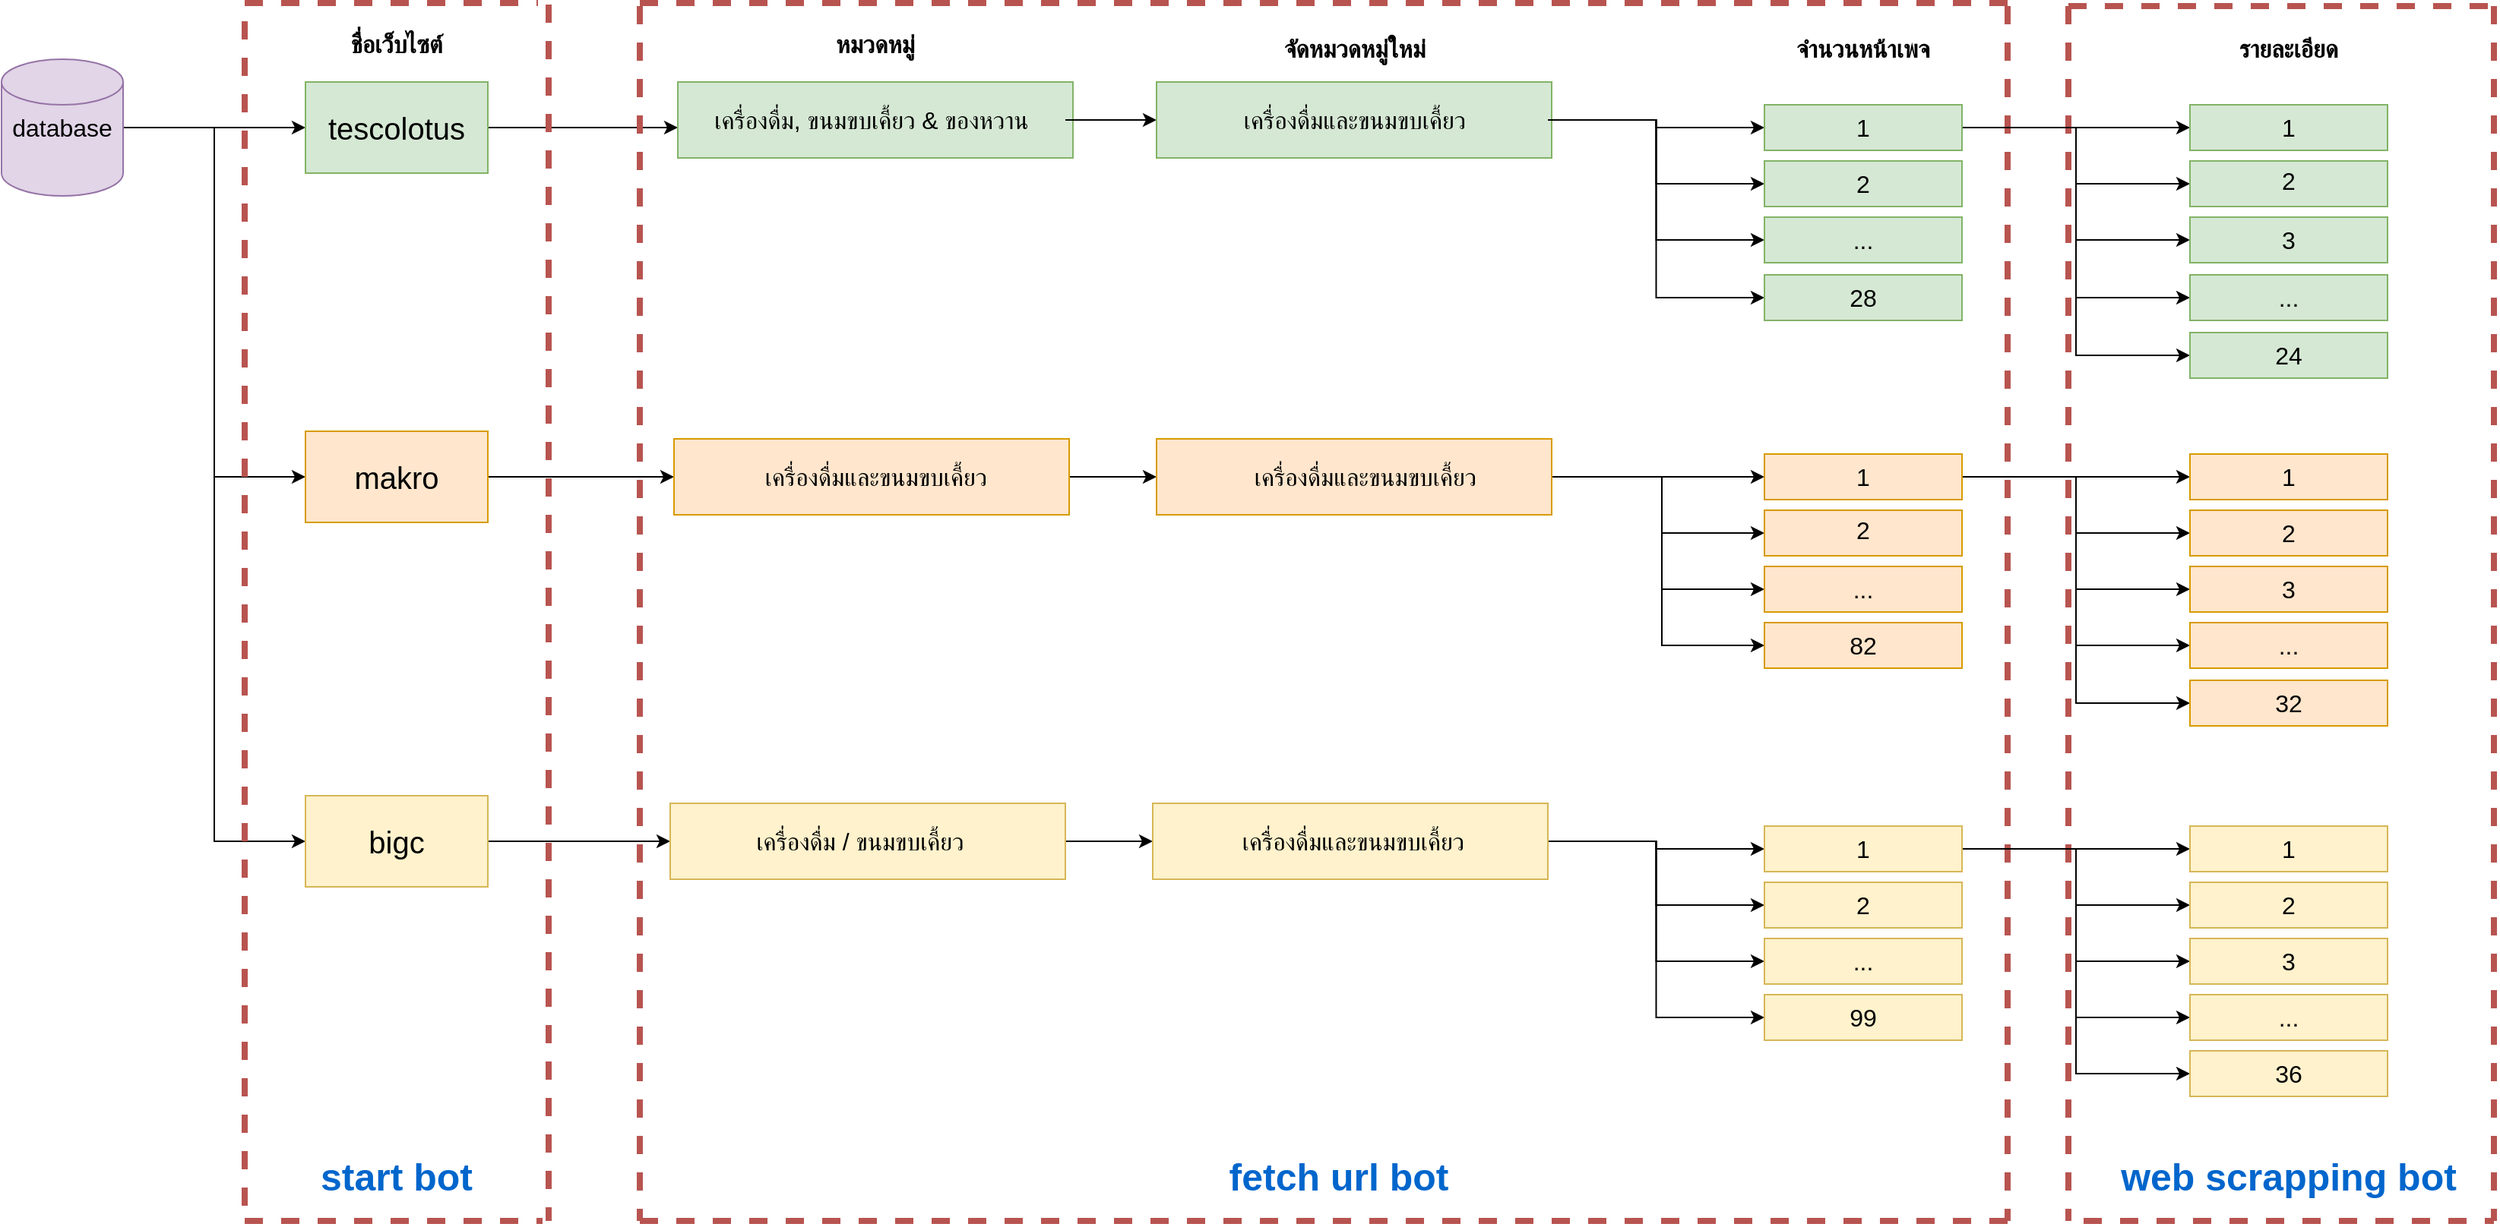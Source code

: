 <mxfile version="14.6.13" type="device"><diagram id="eDEsTDvLarD-YiUVRjUD" name="Page-1"><mxGraphModel dx="552" dy="1554" grid="1" gridSize="10" guides="1" tooltips="1" connect="1" arrows="1" fold="1" page="1" pageScale="1" pageWidth="1920" pageHeight="1200" math="0" shadow="0"><root><mxCell id="0"/><mxCell id="1" parent="0"/><mxCell id="YjlGbjeDLrkrceiPxhuT-1" style="edgeStyle=orthogonalEdgeStyle;rounded=0;orthogonalLoop=1;jettySize=auto;html=1;entryX=0;entryY=0.5;entryDx=0;entryDy=0;" edge="1" parent="1" source="hex__hkt7IEPzipqFCfx-1" target="hex__hkt7IEPzipqFCfx-2"><mxGeometry relative="1" as="geometry"/></mxCell><mxCell id="YjlGbjeDLrkrceiPxhuT-2" style="edgeStyle=orthogonalEdgeStyle;rounded=0;orthogonalLoop=1;jettySize=auto;html=1;entryX=0;entryY=0.5;entryDx=0;entryDy=0;" edge="1" parent="1" source="hex__hkt7IEPzipqFCfx-1" target="hex__hkt7IEPzipqFCfx-86"><mxGeometry relative="1" as="geometry"/></mxCell><mxCell id="YjlGbjeDLrkrceiPxhuT-3" style="edgeStyle=orthogonalEdgeStyle;rounded=0;orthogonalLoop=1;jettySize=auto;html=1;entryX=0;entryY=0.5;entryDx=0;entryDy=0;" edge="1" parent="1" source="hex__hkt7IEPzipqFCfx-1" target="hex__hkt7IEPzipqFCfx-88"><mxGeometry relative="1" as="geometry"/></mxCell><mxCell id="hex__hkt7IEPzipqFCfx-1" value="" style="shape=cylinder3;whiteSpace=wrap;html=1;boundedLbl=1;backgroundOutline=1;size=15;fillColor=#e1d5e7;strokeColor=#9673a6;" parent="1" vertex="1"><mxGeometry x="80" y="35" width="80" height="90" as="geometry"/></mxCell><mxCell id="EJMsJnBpNoWc1yhQOMtJ-28" style="edgeStyle=orthogonalEdgeStyle;rounded=0;orthogonalLoop=1;jettySize=auto;html=1;entryX=0;entryY=0.75;entryDx=0;entryDy=0;" parent="1" source="hex__hkt7IEPzipqFCfx-2" target="hex__hkt7IEPzipqFCfx-34" edge="1"><mxGeometry relative="1" as="geometry"/></mxCell><mxCell id="hex__hkt7IEPzipqFCfx-2" value="" style="rounded=0;whiteSpace=wrap;html=1;fillColor=#d5e8d4;strokeColor=#82b366;" parent="1" vertex="1"><mxGeometry x="280" y="50" width="120" height="60" as="geometry"/></mxCell><mxCell id="hex__hkt7IEPzipqFCfx-4" value="" style="rounded=0;whiteSpace=wrap;html=1;fillColor=#d5e8d4;strokeColor=#82b366;" parent="1" vertex="1"><mxGeometry x="525" y="50" width="260" height="50" as="geometry"/></mxCell><mxCell id="hex__hkt7IEPzipqFCfx-32" value="&lt;font style=&quot;font-size: 20px&quot;&gt;tescolotus&lt;/font&gt;" style="text;html=1;align=center;verticalAlign=middle;whiteSpace=wrap;rounded=0;fontSize=16;" parent="1" vertex="1"><mxGeometry x="310" y="70" width="60" height="20" as="geometry"/></mxCell><mxCell id="EJMsJnBpNoWc1yhQOMtJ-29" style="edgeStyle=orthogonalEdgeStyle;rounded=0;orthogonalLoop=1;jettySize=auto;html=1;entryX=0;entryY=0.5;entryDx=0;entryDy=0;" parent="1" source="hex__hkt7IEPzipqFCfx-34" target="EJMsJnBpNoWc1yhQOMtJ-3" edge="1"><mxGeometry relative="1" as="geometry"/></mxCell><mxCell id="hex__hkt7IEPzipqFCfx-34" value="เครื่องดื่ม, ขนมขบเคี้ยว &amp;amp; ของหวาน" style="text;html=1;strokeColor=none;fillColor=none;align=center;verticalAlign=middle;whiteSpace=wrap;rounded=0;fontSize=16;" parent="1" vertex="1"><mxGeometry x="525" y="65" width="255" height="20" as="geometry"/></mxCell><mxCell id="hex__hkt7IEPzipqFCfx-81" value="database" style="text;html=1;strokeColor=none;fillColor=none;align=center;verticalAlign=middle;whiteSpace=wrap;rounded=0;fontSize=16;" parent="1" vertex="1"><mxGeometry x="90" y="70" width="60" height="20" as="geometry"/></mxCell><mxCell id="hex__hkt7IEPzipqFCfx-82" value="&lt;b&gt;ชื่อเว็บไซต์&lt;/b&gt;" style="text;html=1;strokeColor=none;fillColor=none;align=center;verticalAlign=middle;whiteSpace=wrap;rounded=0;fontSize=16;" parent="1" vertex="1"><mxGeometry x="300" y="15" width="80" height="20" as="geometry"/></mxCell><mxCell id="hex__hkt7IEPzipqFCfx-83" value="&lt;b&gt;หมวดหมู่&lt;/b&gt;" style="text;html=1;strokeColor=none;fillColor=none;align=center;verticalAlign=middle;whiteSpace=wrap;rounded=0;fontSize=16;" parent="1" vertex="1"><mxGeometry x="615" y="15" width="80" height="20" as="geometry"/></mxCell><mxCell id="hex__hkt7IEPzipqFCfx-84" value="&lt;b&gt;จัดหมวดหมู่ใหม่&lt;/b&gt;" style="text;html=1;strokeColor=none;fillColor=none;align=center;verticalAlign=middle;whiteSpace=wrap;rounded=0;fontSize=16;" parent="1" vertex="1"><mxGeometry x="902.5" y="15" width="135" height="25" as="geometry"/></mxCell><mxCell id="hex__hkt7IEPzipqFCfx-85" value="&lt;b&gt;รายละเอียด&lt;/b&gt;" style="text;html=1;strokeColor=none;fillColor=none;align=center;verticalAlign=middle;whiteSpace=wrap;rounded=0;fontSize=16;" parent="1" vertex="1"><mxGeometry x="1540" y="17.5" width="90" height="20" as="geometry"/></mxCell><mxCell id="EJMsJnBpNoWc1yhQOMtJ-103" style="edgeStyle=orthogonalEdgeStyle;rounded=0;orthogonalLoop=1;jettySize=auto;html=1;entryX=0;entryY=0.5;entryDx=0;entryDy=0;" parent="1" source="hex__hkt7IEPzipqFCfx-86" target="EJMsJnBpNoWc1yhQOMtJ-39" edge="1"><mxGeometry relative="1" as="geometry"/></mxCell><mxCell id="hex__hkt7IEPzipqFCfx-86" value="" style="rounded=0;whiteSpace=wrap;html=1;fontSize=16;fillColor=#ffe6cc;strokeColor=#d79b00;" parent="1" vertex="1"><mxGeometry x="280" y="280" width="120" height="60" as="geometry"/></mxCell><mxCell id="hex__hkt7IEPzipqFCfx-87" value="&lt;font style=&quot;font-size: 20px&quot;&gt;makro&lt;/font&gt;" style="text;html=1;strokeColor=none;fillColor=none;align=center;verticalAlign=middle;whiteSpace=wrap;rounded=0;fontSize=16;" parent="1" vertex="1"><mxGeometry x="310" y="300" width="60" height="20" as="geometry"/></mxCell><mxCell id="EJMsJnBpNoWc1yhQOMtJ-104" style="edgeStyle=orthogonalEdgeStyle;rounded=0;orthogonalLoop=1;jettySize=auto;html=1;entryX=0;entryY=0.5;entryDx=0;entryDy=0;" parent="1" source="hex__hkt7IEPzipqFCfx-88" target="EJMsJnBpNoWc1yhQOMtJ-74" edge="1"><mxGeometry relative="1" as="geometry"/></mxCell><mxCell id="hex__hkt7IEPzipqFCfx-88" value="" style="rounded=0;whiteSpace=wrap;html=1;fontSize=16;fillColor=#fff2cc;strokeColor=#d6b656;" parent="1" vertex="1"><mxGeometry x="280" y="520" width="120" height="60" as="geometry"/></mxCell><mxCell id="hex__hkt7IEPzipqFCfx-89" value="&lt;font style=&quot;font-size: 20px&quot;&gt;bigc&lt;/font&gt;" style="text;html=1;strokeColor=none;fillColor=none;align=center;verticalAlign=middle;whiteSpace=wrap;rounded=0;fontSize=16;" parent="1" vertex="1"><mxGeometry x="310" y="540" width="60" height="20" as="geometry"/></mxCell><mxCell id="W556E3cS68IBf5pypN_X-5" value="" style="endArrow=none;dashed=1;html=1;strokeWidth=4;gradientColor=#ea6b66;fillColor=#f8cecc;strokeColor=#b85450;" parent="1" edge="1"><mxGeometry width="50" height="50" relative="1" as="geometry"><mxPoint x="240" y="10" as="sourcePoint"/><mxPoint x="240" y="800" as="targetPoint"/></mxGeometry></mxCell><mxCell id="W556E3cS68IBf5pypN_X-7" value="" style="endArrow=none;dashed=1;html=1;strokeWidth=4;gradientColor=#ea6b66;fillColor=#f8cecc;strokeColor=#b85450;" parent="1" edge="1"><mxGeometry width="50" height="50" relative="1" as="geometry"><mxPoint x="500" as="sourcePoint"/><mxPoint x="500" y="800" as="targetPoint"/></mxGeometry></mxCell><mxCell id="W556E3cS68IBf5pypN_X-8" value="" style="endArrow=none;dashed=1;html=1;strokeWidth=4;gradientColor=#ea6b66;fillColor=#f8cecc;strokeColor=#b85450;" parent="1" edge="1"><mxGeometry width="50" height="50" relative="1" as="geometry"><mxPoint x="1400" as="sourcePoint"/><mxPoint x="1400" y="800" as="targetPoint"/></mxGeometry></mxCell><mxCell id="W556E3cS68IBf5pypN_X-9" value="" style="endArrow=none;dashed=1;html=1;strokeWidth=4;gradientColor=#ea6b66;fillColor=#f8cecc;strokeColor=#b85450;" parent="1" edge="1"><mxGeometry width="50" height="50" relative="1" as="geometry"><mxPoint x="1440" as="sourcePoint"/><mxPoint x="1440" y="800" as="targetPoint"/></mxGeometry></mxCell><mxCell id="W556E3cS68IBf5pypN_X-10" value="" style="endArrow=none;dashed=1;html=1;strokeWidth=4;gradientColor=#ea6b66;fillColor=#f8cecc;strokeColor=#b85450;" parent="1" edge="1"><mxGeometry width="50" height="50" relative="1" as="geometry"><mxPoint x="1720" as="sourcePoint"/><mxPoint x="1720" y="800" as="targetPoint"/></mxGeometry></mxCell><mxCell id="W556E3cS68IBf5pypN_X-11" value="" style="endArrow=none;dashed=1;html=1;strokeWidth=4;gradientColor=#ea6b66;fillColor=#f8cecc;strokeColor=#b85450;" parent="1" edge="1"><mxGeometry width="50" height="50" relative="1" as="geometry"><mxPoint x="240" y="800" as="sourcePoint"/><mxPoint x="436" y="800" as="targetPoint"/></mxGeometry></mxCell><mxCell id="W556E3cS68IBf5pypN_X-12" value="" style="endArrow=none;dashed=1;html=1;strokeWidth=4;gradientColor=#ea6b66;fillColor=#f8cecc;strokeColor=#b85450;" parent="1" edge="1"><mxGeometry width="50" height="50" relative="1" as="geometry"><mxPoint x="240" y="-2" as="sourcePoint"/><mxPoint x="433" y="-2" as="targetPoint"/></mxGeometry></mxCell><mxCell id="W556E3cS68IBf5pypN_X-13" value="" style="endArrow=none;dashed=1;html=1;strokeWidth=4;gradientColor=#ea6b66;fillColor=#f8cecc;strokeColor=#b85450;" parent="1" edge="1"><mxGeometry width="50" height="50" relative="1" as="geometry"><mxPoint x="500" y="800" as="sourcePoint"/><mxPoint x="1400" y="800" as="targetPoint"/></mxGeometry></mxCell><mxCell id="W556E3cS68IBf5pypN_X-14" value="" style="endArrow=none;dashed=1;html=1;strokeWidth=4;gradientColor=#ea6b66;fillColor=#f8cecc;strokeColor=#b85450;" parent="1" edge="1"><mxGeometry width="50" height="50" relative="1" as="geometry"><mxPoint x="500" y="-2" as="sourcePoint"/><mxPoint x="1400" y="-2" as="targetPoint"/></mxGeometry></mxCell><mxCell id="W556E3cS68IBf5pypN_X-15" value="" style="endArrow=none;dashed=1;html=1;strokeWidth=4;gradientColor=#ea6b66;fillColor=#f8cecc;strokeColor=#b85450;" parent="1" edge="1"><mxGeometry width="50" height="50" relative="1" as="geometry"><mxPoint x="1450" y="800" as="sourcePoint"/><mxPoint x="1720" y="800" as="targetPoint"/></mxGeometry></mxCell><mxCell id="W556E3cS68IBf5pypN_X-16" value="" style="endArrow=none;dashed=1;html=1;strokeWidth=4;gradientColor=#ea6b66;fillColor=#f8cecc;strokeColor=#b85450;" parent="1" edge="1"><mxGeometry width="50" height="50" relative="1" as="geometry"><mxPoint x="1440" as="sourcePoint"/><mxPoint x="1720" as="targetPoint"/></mxGeometry></mxCell><mxCell id="W556E3cS68IBf5pypN_X-17" value="&lt;b&gt;&lt;font color=&quot;#0066cc&quot; style=&quot;font-size: 25px&quot;&gt;start bot&lt;/font&gt;&lt;/b&gt;" style="text;html=1;strokeColor=none;fillColor=none;align=center;verticalAlign=middle;whiteSpace=wrap;rounded=0;fontSize=16;" parent="1" vertex="1"><mxGeometry x="275" y="760" width="130" height="20" as="geometry"/></mxCell><mxCell id="W556E3cS68IBf5pypN_X-18" value="&lt;b&gt;&lt;font color=&quot;#0066cc&quot; style=&quot;font-size: 25px&quot;&gt;fetch url bot&lt;/font&gt;&lt;/b&gt;" style="text;html=1;strokeColor=none;fillColor=none;align=center;verticalAlign=middle;whiteSpace=wrap;rounded=0;fontSize=16;" parent="1" vertex="1"><mxGeometry x="880" y="760" width="160" height="20" as="geometry"/></mxCell><mxCell id="W556E3cS68IBf5pypN_X-19" value="&lt;b&gt;&lt;font color=&quot;#0066cc&quot; style=&quot;font-size: 25px&quot;&gt;web scrapping bot&lt;/font&gt;&lt;/b&gt;" style="text;html=1;strokeColor=none;fillColor=none;align=center;verticalAlign=middle;whiteSpace=wrap;rounded=0;fontSize=16;" parent="1" vertex="1"><mxGeometry x="1460" y="760" width="250" height="20" as="geometry"/></mxCell><mxCell id="EJMsJnBpNoWc1yhQOMtJ-3" value="" style="rounded=0;whiteSpace=wrap;html=1;fillColor=#d5e8d4;strokeColor=#82b366;" parent="1" vertex="1"><mxGeometry x="840" y="50" width="260" height="50" as="geometry"/></mxCell><mxCell id="EJMsJnBpNoWc1yhQOMtJ-30" style="edgeStyle=orthogonalEdgeStyle;rounded=0;orthogonalLoop=1;jettySize=auto;html=1;entryX=0;entryY=0.5;entryDx=0;entryDy=0;" parent="1" source="EJMsJnBpNoWc1yhQOMtJ-4" target="EJMsJnBpNoWc1yhQOMtJ-7" edge="1"><mxGeometry relative="1" as="geometry"/></mxCell><mxCell id="EJMsJnBpNoWc1yhQOMtJ-31" style="edgeStyle=orthogonalEdgeStyle;rounded=0;orthogonalLoop=1;jettySize=auto;html=1;entryX=0;entryY=0.5;entryDx=0;entryDy=0;" parent="1" source="EJMsJnBpNoWc1yhQOMtJ-4" target="EJMsJnBpNoWc1yhQOMtJ-9" edge="1"><mxGeometry relative="1" as="geometry"/></mxCell><mxCell id="EJMsJnBpNoWc1yhQOMtJ-32" style="edgeStyle=orthogonalEdgeStyle;rounded=0;orthogonalLoop=1;jettySize=auto;html=1;entryX=0;entryY=0.5;entryDx=0;entryDy=0;" parent="1" source="EJMsJnBpNoWc1yhQOMtJ-4" target="EJMsJnBpNoWc1yhQOMtJ-10" edge="1"><mxGeometry relative="1" as="geometry"/></mxCell><mxCell id="EJMsJnBpNoWc1yhQOMtJ-33" style="edgeStyle=orthogonalEdgeStyle;rounded=0;orthogonalLoop=1;jettySize=auto;html=1;entryX=0;entryY=0.5;entryDx=0;entryDy=0;" parent="1" source="EJMsJnBpNoWc1yhQOMtJ-4" target="EJMsJnBpNoWc1yhQOMtJ-12" edge="1"><mxGeometry relative="1" as="geometry"/></mxCell><mxCell id="EJMsJnBpNoWc1yhQOMtJ-4" value="เครื่องดื่มและขนมขบเคี้ยว" style="text;html=1;strokeColor=none;fillColor=none;align=center;verticalAlign=middle;whiteSpace=wrap;rounded=0;fontSize=16;" parent="1" vertex="1"><mxGeometry x="842.5" y="65" width="255" height="20" as="geometry"/></mxCell><mxCell id="EJMsJnBpNoWc1yhQOMtJ-5" value="&lt;b&gt;จำนวนหน้าเพจ&lt;/b&gt;" style="text;html=1;strokeColor=none;fillColor=none;align=center;verticalAlign=middle;whiteSpace=wrap;rounded=0;fontSize=16;" parent="1" vertex="1"><mxGeometry x="1250" y="17.5" width="110" height="20" as="geometry"/></mxCell><mxCell id="EJMsJnBpNoWc1yhQOMtJ-34" style="edgeStyle=orthogonalEdgeStyle;rounded=0;orthogonalLoop=1;jettySize=auto;html=1;entryX=0;entryY=0.5;entryDx=0;entryDy=0;" parent="1" source="EJMsJnBpNoWc1yhQOMtJ-7" target="EJMsJnBpNoWc1yhQOMtJ-17" edge="1"><mxGeometry relative="1" as="geometry"/></mxCell><mxCell id="EJMsJnBpNoWc1yhQOMtJ-35" style="edgeStyle=orthogonalEdgeStyle;rounded=0;orthogonalLoop=1;jettySize=auto;html=1;entryX=0;entryY=0.5;entryDx=0;entryDy=0;" parent="1" source="EJMsJnBpNoWc1yhQOMtJ-7" target="EJMsJnBpNoWc1yhQOMtJ-18" edge="1"><mxGeometry relative="1" as="geometry"/></mxCell><mxCell id="EJMsJnBpNoWc1yhQOMtJ-36" style="edgeStyle=orthogonalEdgeStyle;rounded=0;orthogonalLoop=1;jettySize=auto;html=1;entryX=0;entryY=0.5;entryDx=0;entryDy=0;" parent="1" source="EJMsJnBpNoWc1yhQOMtJ-7" target="EJMsJnBpNoWc1yhQOMtJ-19" edge="1"><mxGeometry relative="1" as="geometry"/></mxCell><mxCell id="EJMsJnBpNoWc1yhQOMtJ-37" style="edgeStyle=orthogonalEdgeStyle;rounded=0;orthogonalLoop=1;jettySize=auto;html=1;entryX=0;entryY=0.5;entryDx=0;entryDy=0;" parent="1" source="EJMsJnBpNoWc1yhQOMtJ-7" target="EJMsJnBpNoWc1yhQOMtJ-20" edge="1"><mxGeometry relative="1" as="geometry"/></mxCell><mxCell id="EJMsJnBpNoWc1yhQOMtJ-38" style="edgeStyle=orthogonalEdgeStyle;rounded=0;orthogonalLoop=1;jettySize=auto;html=1;entryX=0;entryY=0.5;entryDx=0;entryDy=0;" parent="1" source="EJMsJnBpNoWc1yhQOMtJ-7" target="EJMsJnBpNoWc1yhQOMtJ-21" edge="1"><mxGeometry relative="1" as="geometry"/></mxCell><mxCell id="EJMsJnBpNoWc1yhQOMtJ-7" value="" style="rounded=0;whiteSpace=wrap;html=1;fillColor=#d5e8d4;strokeColor=#82b366;" parent="1" vertex="1"><mxGeometry x="1240" y="65" width="130" height="30" as="geometry"/></mxCell><mxCell id="EJMsJnBpNoWc1yhQOMtJ-8" value="1" style="text;html=1;strokeColor=none;fillColor=none;align=center;verticalAlign=middle;whiteSpace=wrap;rounded=0;fontSize=16;" parent="1" vertex="1"><mxGeometry x="1275" y="70" width="60" height="20" as="geometry"/></mxCell><mxCell id="EJMsJnBpNoWc1yhQOMtJ-9" value="" style="rounded=0;whiteSpace=wrap;html=1;fillColor=#d5e8d4;strokeColor=#82b366;" parent="1" vertex="1"><mxGeometry x="1240" y="102" width="130" height="30" as="geometry"/></mxCell><mxCell id="EJMsJnBpNoWc1yhQOMtJ-10" value="" style="rounded=0;whiteSpace=wrap;html=1;fillColor=#d5e8d4;strokeColor=#82b366;" parent="1" vertex="1"><mxGeometry x="1240" y="139" width="130" height="30" as="geometry"/></mxCell><mxCell id="EJMsJnBpNoWc1yhQOMtJ-12" value="" style="rounded=0;whiteSpace=wrap;html=1;fillColor=#d5e8d4;strokeColor=#82b366;" parent="1" vertex="1"><mxGeometry x="1240" y="177" width="130" height="30" as="geometry"/></mxCell><mxCell id="EJMsJnBpNoWc1yhQOMtJ-13" value="2" style="text;html=1;strokeColor=none;fillColor=none;align=center;verticalAlign=middle;whiteSpace=wrap;rounded=0;fontSize=16;" parent="1" vertex="1"><mxGeometry x="1275" y="107" width="60" height="20" as="geometry"/></mxCell><mxCell id="EJMsJnBpNoWc1yhQOMtJ-15" value="..." style="text;html=1;strokeColor=none;fillColor=none;align=center;verticalAlign=middle;whiteSpace=wrap;rounded=0;fontSize=16;" parent="1" vertex="1"><mxGeometry x="1275" y="144" width="60" height="20" as="geometry"/></mxCell><mxCell id="EJMsJnBpNoWc1yhQOMtJ-16" value="28" style="text;html=1;strokeColor=none;fillColor=none;align=center;verticalAlign=middle;whiteSpace=wrap;rounded=0;fontSize=16;" parent="1" vertex="1"><mxGeometry x="1275" y="182" width="60" height="20" as="geometry"/></mxCell><mxCell id="EJMsJnBpNoWc1yhQOMtJ-17" value="" style="rounded=0;whiteSpace=wrap;html=1;fillColor=#d5e8d4;strokeColor=#82b366;" parent="1" vertex="1"><mxGeometry x="1520" y="65" width="130" height="30" as="geometry"/></mxCell><mxCell id="EJMsJnBpNoWc1yhQOMtJ-18" value="" style="rounded=0;whiteSpace=wrap;html=1;fillColor=#d5e8d4;strokeColor=#82b366;" parent="1" vertex="1"><mxGeometry x="1520" y="102" width="130" height="30" as="geometry"/></mxCell><mxCell id="EJMsJnBpNoWc1yhQOMtJ-19" value="" style="rounded=0;whiteSpace=wrap;html=1;fillColor=#d5e8d4;strokeColor=#82b366;" parent="1" vertex="1"><mxGeometry x="1520" y="139" width="130" height="30" as="geometry"/></mxCell><mxCell id="EJMsJnBpNoWc1yhQOMtJ-20" value="" style="rounded=0;whiteSpace=wrap;html=1;fillColor=#d5e8d4;strokeColor=#82b366;" parent="1" vertex="1"><mxGeometry x="1520" y="177" width="130" height="30" as="geometry"/></mxCell><mxCell id="EJMsJnBpNoWc1yhQOMtJ-21" value="" style="rounded=0;whiteSpace=wrap;html=1;fillColor=#d5e8d4;strokeColor=#82b366;" parent="1" vertex="1"><mxGeometry x="1520" y="215" width="130" height="30" as="geometry"/></mxCell><mxCell id="EJMsJnBpNoWc1yhQOMtJ-22" value="1" style="text;html=1;strokeColor=none;fillColor=none;align=center;verticalAlign=middle;whiteSpace=wrap;rounded=0;fontSize=16;" parent="1" vertex="1"><mxGeometry x="1555" y="70" width="60" height="20" as="geometry"/></mxCell><mxCell id="EJMsJnBpNoWc1yhQOMtJ-23" value="2" style="text;html=1;strokeColor=none;fillColor=none;align=center;verticalAlign=middle;whiteSpace=wrap;rounded=0;fontSize=16;" parent="1" vertex="1"><mxGeometry x="1555" y="105" width="60" height="20" as="geometry"/></mxCell><mxCell id="EJMsJnBpNoWc1yhQOMtJ-24" value="..." style="text;html=1;strokeColor=none;fillColor=none;align=center;verticalAlign=middle;whiteSpace=wrap;rounded=0;fontSize=16;" parent="1" vertex="1"><mxGeometry x="1555" y="182" width="60" height="20" as="geometry"/></mxCell><mxCell id="EJMsJnBpNoWc1yhQOMtJ-25" value="3" style="text;html=1;strokeColor=none;fillColor=none;align=center;verticalAlign=middle;whiteSpace=wrap;rounded=0;fontSize=16;" parent="1" vertex="1"><mxGeometry x="1555" y="144" width="60" height="20" as="geometry"/></mxCell><mxCell id="EJMsJnBpNoWc1yhQOMtJ-26" value="24" style="text;html=1;strokeColor=none;fillColor=none;align=center;verticalAlign=middle;whiteSpace=wrap;rounded=0;fontSize=16;" parent="1" vertex="1"><mxGeometry x="1555" y="220" width="60" height="20" as="geometry"/></mxCell><mxCell id="EJMsJnBpNoWc1yhQOMtJ-107" style="edgeStyle=orthogonalEdgeStyle;rounded=0;orthogonalLoop=1;jettySize=auto;html=1;entryX=0;entryY=0.5;entryDx=0;entryDy=0;" parent="1" source="EJMsJnBpNoWc1yhQOMtJ-39" target="EJMsJnBpNoWc1yhQOMtJ-41" edge="1"><mxGeometry relative="1" as="geometry"/></mxCell><mxCell id="EJMsJnBpNoWc1yhQOMtJ-39" value="" style="rounded=0;whiteSpace=wrap;html=1;fillColor=#ffe6cc;strokeColor=#d79b00;" parent="1" vertex="1"><mxGeometry x="522.5" y="285" width="260" height="50" as="geometry"/></mxCell><mxCell id="EJMsJnBpNoWc1yhQOMtJ-64" style="edgeStyle=orthogonalEdgeStyle;rounded=0;orthogonalLoop=1;jettySize=auto;html=1;entryX=0;entryY=0.5;entryDx=0;entryDy=0;" parent="1" source="EJMsJnBpNoWc1yhQOMtJ-41" target="EJMsJnBpNoWc1yhQOMtJ-43" edge="1"><mxGeometry relative="1" as="geometry"/></mxCell><mxCell id="EJMsJnBpNoWc1yhQOMtJ-41" value="" style="rounded=0;whiteSpace=wrap;html=1;fillColor=#ffe6cc;strokeColor=#d79b00;" parent="1" vertex="1"><mxGeometry x="840" y="285" width="260" height="50" as="geometry"/></mxCell><mxCell id="EJMsJnBpNoWc1yhQOMtJ-65" style="edgeStyle=orthogonalEdgeStyle;rounded=0;orthogonalLoop=1;jettySize=auto;html=1;entryX=0;entryY=0.5;entryDx=0;entryDy=0;" parent="1" source="EJMsJnBpNoWc1yhQOMtJ-42" target="EJMsJnBpNoWc1yhQOMtJ-44" edge="1"><mxGeometry relative="1" as="geometry"/></mxCell><mxCell id="EJMsJnBpNoWc1yhQOMtJ-66" style="edgeStyle=orthogonalEdgeStyle;rounded=0;orthogonalLoop=1;jettySize=auto;html=1;entryX=0;entryY=0.5;entryDx=0;entryDy=0;" parent="1" source="EJMsJnBpNoWc1yhQOMtJ-42" target="EJMsJnBpNoWc1yhQOMtJ-45" edge="1"><mxGeometry relative="1" as="geometry"/></mxCell><mxCell id="EJMsJnBpNoWc1yhQOMtJ-67" style="edgeStyle=orthogonalEdgeStyle;rounded=0;orthogonalLoop=1;jettySize=auto;html=1;entryX=0;entryY=0.5;entryDx=0;entryDy=0;" parent="1" source="EJMsJnBpNoWc1yhQOMtJ-42" target="EJMsJnBpNoWc1yhQOMtJ-46" edge="1"><mxGeometry relative="1" as="geometry"/></mxCell><mxCell id="EJMsJnBpNoWc1yhQOMtJ-42" value="เครื่องดื่มและขนมขบเคี้ยว" style="text;html=1;strokeColor=none;fillColor=none;align=center;verticalAlign=middle;whiteSpace=wrap;rounded=0;fontSize=16;" parent="1" vertex="1"><mxGeometry x="850" y="300" width="255" height="20" as="geometry"/></mxCell><mxCell id="EJMsJnBpNoWc1yhQOMtJ-68" style="edgeStyle=orthogonalEdgeStyle;rounded=0;orthogonalLoop=1;jettySize=auto;html=1;entryX=0;entryY=0.5;entryDx=0;entryDy=0;" parent="1" source="EJMsJnBpNoWc1yhQOMtJ-43" target="EJMsJnBpNoWc1yhQOMtJ-51" edge="1"><mxGeometry relative="1" as="geometry"/></mxCell><mxCell id="EJMsJnBpNoWc1yhQOMtJ-70" style="edgeStyle=orthogonalEdgeStyle;rounded=0;orthogonalLoop=1;jettySize=auto;html=1;entryX=0;entryY=0.5;entryDx=0;entryDy=0;" parent="1" source="EJMsJnBpNoWc1yhQOMtJ-43" target="EJMsJnBpNoWc1yhQOMtJ-52" edge="1"><mxGeometry relative="1" as="geometry"/></mxCell><mxCell id="EJMsJnBpNoWc1yhQOMtJ-71" style="edgeStyle=orthogonalEdgeStyle;rounded=0;orthogonalLoop=1;jettySize=auto;html=1;entryX=0;entryY=0.5;entryDx=0;entryDy=0;" parent="1" source="EJMsJnBpNoWc1yhQOMtJ-43" target="EJMsJnBpNoWc1yhQOMtJ-53" edge="1"><mxGeometry relative="1" as="geometry"/></mxCell><mxCell id="EJMsJnBpNoWc1yhQOMtJ-72" style="edgeStyle=orthogonalEdgeStyle;rounded=0;orthogonalLoop=1;jettySize=auto;html=1;entryX=0;entryY=0.5;entryDx=0;entryDy=0;" parent="1" source="EJMsJnBpNoWc1yhQOMtJ-43" target="EJMsJnBpNoWc1yhQOMtJ-54" edge="1"><mxGeometry relative="1" as="geometry"/></mxCell><mxCell id="EJMsJnBpNoWc1yhQOMtJ-73" style="edgeStyle=orthogonalEdgeStyle;rounded=0;orthogonalLoop=1;jettySize=auto;html=1;entryX=0;entryY=0.5;entryDx=0;entryDy=0;" parent="1" source="EJMsJnBpNoWc1yhQOMtJ-43" target="EJMsJnBpNoWc1yhQOMtJ-55" edge="1"><mxGeometry relative="1" as="geometry"/></mxCell><mxCell id="EJMsJnBpNoWc1yhQOMtJ-43" value="" style="rounded=0;whiteSpace=wrap;html=1;fillColor=#ffe6cc;strokeColor=#d79b00;" parent="1" vertex="1"><mxGeometry x="1240" y="295" width="130" height="30" as="geometry"/></mxCell><mxCell id="EJMsJnBpNoWc1yhQOMtJ-44" value="" style="rounded=0;whiteSpace=wrap;html=1;fillColor=#ffe6cc;strokeColor=#d79b00;" parent="1" vertex="1"><mxGeometry x="1240" y="332" width="130" height="30" as="geometry"/></mxCell><mxCell id="EJMsJnBpNoWc1yhQOMtJ-45" value="" style="rounded=0;whiteSpace=wrap;html=1;fillColor=#ffe6cc;strokeColor=#d79b00;" parent="1" vertex="1"><mxGeometry x="1240" y="369" width="130" height="30" as="geometry"/></mxCell><mxCell id="EJMsJnBpNoWc1yhQOMtJ-46" value="" style="rounded=0;whiteSpace=wrap;html=1;fillColor=#ffe6cc;strokeColor=#d79b00;" parent="1" vertex="1"><mxGeometry x="1240" y="406" width="130" height="30" as="geometry"/></mxCell><mxCell id="EJMsJnBpNoWc1yhQOMtJ-47" value="1" style="text;html=1;strokeColor=none;fillColor=none;align=center;verticalAlign=middle;whiteSpace=wrap;rounded=0;fontSize=16;" parent="1" vertex="1"><mxGeometry x="1275" y="300" width="60" height="20" as="geometry"/></mxCell><mxCell id="EJMsJnBpNoWc1yhQOMtJ-48" value="2" style="text;html=1;strokeColor=none;fillColor=none;align=center;verticalAlign=middle;whiteSpace=wrap;rounded=0;fontSize=16;" parent="1" vertex="1"><mxGeometry x="1275" y="335" width="60" height="20" as="geometry"/></mxCell><mxCell id="EJMsJnBpNoWc1yhQOMtJ-49" value="..." style="text;html=1;strokeColor=none;fillColor=none;align=center;verticalAlign=middle;whiteSpace=wrap;rounded=0;fontSize=16;" parent="1" vertex="1"><mxGeometry x="1275" y="374" width="60" height="20" as="geometry"/></mxCell><mxCell id="EJMsJnBpNoWc1yhQOMtJ-50" value="82" style="text;html=1;strokeColor=none;fillColor=none;align=center;verticalAlign=middle;whiteSpace=wrap;rounded=0;fontSize=16;" parent="1" vertex="1"><mxGeometry x="1275" y="411" width="60" height="20" as="geometry"/></mxCell><mxCell id="EJMsJnBpNoWc1yhQOMtJ-51" value="" style="rounded=0;whiteSpace=wrap;html=1;fillColor=#ffe6cc;strokeColor=#d79b00;" parent="1" vertex="1"><mxGeometry x="1520" y="295" width="130" height="30" as="geometry"/></mxCell><mxCell id="EJMsJnBpNoWc1yhQOMtJ-52" value="" style="rounded=0;whiteSpace=wrap;html=1;fillColor=#ffe6cc;strokeColor=#d79b00;" parent="1" vertex="1"><mxGeometry x="1520" y="332" width="130" height="30" as="geometry"/></mxCell><mxCell id="EJMsJnBpNoWc1yhQOMtJ-53" value="" style="rounded=0;whiteSpace=wrap;html=1;fillColor=#ffe6cc;strokeColor=#d79b00;" parent="1" vertex="1"><mxGeometry x="1520" y="369" width="130" height="30" as="geometry"/></mxCell><mxCell id="EJMsJnBpNoWc1yhQOMtJ-54" value="" style="rounded=0;whiteSpace=wrap;html=1;fillColor=#ffe6cc;strokeColor=#d79b00;" parent="1" vertex="1"><mxGeometry x="1520" y="406" width="130" height="30" as="geometry"/></mxCell><mxCell id="EJMsJnBpNoWc1yhQOMtJ-55" value="" style="rounded=0;whiteSpace=wrap;html=1;fillColor=#ffe6cc;strokeColor=#d79b00;" parent="1" vertex="1"><mxGeometry x="1520" y="444" width="130" height="30" as="geometry"/></mxCell><mxCell id="EJMsJnBpNoWc1yhQOMtJ-56" value="32" style="text;html=1;strokeColor=none;fillColor=none;align=center;verticalAlign=middle;whiteSpace=wrap;rounded=0;fontSize=16;" parent="1" vertex="1"><mxGeometry x="1555" y="449" width="60" height="20" as="geometry"/></mxCell><mxCell id="EJMsJnBpNoWc1yhQOMtJ-57" value="..." style="text;html=1;strokeColor=none;fillColor=none;align=center;verticalAlign=middle;whiteSpace=wrap;rounded=0;fontSize=16;" parent="1" vertex="1"><mxGeometry x="1555" y="411" width="60" height="20" as="geometry"/></mxCell><mxCell id="EJMsJnBpNoWc1yhQOMtJ-58" value="3" style="text;html=1;strokeColor=none;fillColor=none;align=center;verticalAlign=middle;whiteSpace=wrap;rounded=0;fontSize=16;" parent="1" vertex="1"><mxGeometry x="1555" y="374" width="60" height="20" as="geometry"/></mxCell><mxCell id="EJMsJnBpNoWc1yhQOMtJ-59" value="2" style="text;html=1;strokeColor=none;fillColor=none;align=center;verticalAlign=middle;whiteSpace=wrap;rounded=0;fontSize=16;" parent="1" vertex="1"><mxGeometry x="1555" y="337" width="60" height="20" as="geometry"/></mxCell><mxCell id="EJMsJnBpNoWc1yhQOMtJ-60" value="1" style="text;html=1;strokeColor=none;fillColor=none;align=center;verticalAlign=middle;whiteSpace=wrap;rounded=0;fontSize=16;" parent="1" vertex="1"><mxGeometry x="1555" y="300" width="60" height="20" as="geometry"/></mxCell><mxCell id="EJMsJnBpNoWc1yhQOMtJ-108" style="edgeStyle=orthogonalEdgeStyle;rounded=0;orthogonalLoop=1;jettySize=auto;html=1;entryX=0;entryY=0.5;entryDx=0;entryDy=0;" parent="1" source="EJMsJnBpNoWc1yhQOMtJ-74" target="EJMsJnBpNoWc1yhQOMtJ-77" edge="1"><mxGeometry relative="1" as="geometry"/></mxCell><mxCell id="EJMsJnBpNoWc1yhQOMtJ-74" value="" style="rounded=0;whiteSpace=wrap;html=1;fillColor=#fff2cc;strokeColor=#d6b656;" parent="1" vertex="1"><mxGeometry x="520" y="525" width="260" height="50" as="geometry"/></mxCell><mxCell id="EJMsJnBpNoWc1yhQOMtJ-75" value="เครื่องดื่ม / ขนมขบเคี้ยว" style="text;html=1;strokeColor=none;fillColor=none;align=center;verticalAlign=middle;whiteSpace=wrap;rounded=0;fontSize=16;" parent="1" vertex="1"><mxGeometry x="540" y="540" width="210" height="20" as="geometry"/></mxCell><mxCell id="EJMsJnBpNoWc1yhQOMtJ-76" value="เครื่องดื่มและขนมขบเคี้ยว" style="text;html=1;strokeColor=none;fillColor=none;align=center;verticalAlign=middle;whiteSpace=wrap;rounded=0;fontSize=16;" parent="1" vertex="1"><mxGeometry x="552.5" y="300" width="205" height="20" as="geometry"/></mxCell><mxCell id="EJMsJnBpNoWc1yhQOMtJ-113" style="edgeStyle=orthogonalEdgeStyle;rounded=0;orthogonalLoop=1;jettySize=auto;html=1;entryX=0;entryY=0.5;entryDx=0;entryDy=0;" parent="1" source="EJMsJnBpNoWc1yhQOMtJ-77" target="EJMsJnBpNoWc1yhQOMtJ-79" edge="1"><mxGeometry relative="1" as="geometry"/></mxCell><mxCell id="EJMsJnBpNoWc1yhQOMtJ-114" style="edgeStyle=orthogonalEdgeStyle;rounded=0;orthogonalLoop=1;jettySize=auto;html=1;entryX=0;entryY=0.5;entryDx=0;entryDy=0;" parent="1" source="EJMsJnBpNoWc1yhQOMtJ-77" target="EJMsJnBpNoWc1yhQOMtJ-80" edge="1"><mxGeometry relative="1" as="geometry"/></mxCell><mxCell id="EJMsJnBpNoWc1yhQOMtJ-115" style="edgeStyle=orthogonalEdgeStyle;rounded=0;orthogonalLoop=1;jettySize=auto;html=1;entryX=0;entryY=0.5;entryDx=0;entryDy=0;" parent="1" source="EJMsJnBpNoWc1yhQOMtJ-77" target="EJMsJnBpNoWc1yhQOMtJ-81" edge="1"><mxGeometry relative="1" as="geometry"/></mxCell><mxCell id="EJMsJnBpNoWc1yhQOMtJ-116" style="edgeStyle=orthogonalEdgeStyle;rounded=0;orthogonalLoop=1;jettySize=auto;html=1;entryX=0;entryY=0.5;entryDx=0;entryDy=0;" parent="1" source="EJMsJnBpNoWc1yhQOMtJ-77" target="EJMsJnBpNoWc1yhQOMtJ-82" edge="1"><mxGeometry relative="1" as="geometry"/></mxCell><mxCell id="EJMsJnBpNoWc1yhQOMtJ-77" value="" style="rounded=0;whiteSpace=wrap;html=1;fillColor=#fff2cc;strokeColor=#d6b656;" parent="1" vertex="1"><mxGeometry x="837.5" y="525" width="260" height="50" as="geometry"/></mxCell><mxCell id="EJMsJnBpNoWc1yhQOMtJ-78" value="เครื่องดื่มและขนมขบเคี้ยว" style="text;html=1;strokeColor=none;fillColor=none;align=center;verticalAlign=middle;whiteSpace=wrap;rounded=0;fontSize=16;" parent="1" vertex="1"><mxGeometry x="877.5" y="540" width="182.5" height="20" as="geometry"/></mxCell><mxCell id="EJMsJnBpNoWc1yhQOMtJ-117" style="edgeStyle=orthogonalEdgeStyle;rounded=0;orthogonalLoop=1;jettySize=auto;html=1;entryX=0;entryY=0.5;entryDx=0;entryDy=0;" parent="1" source="EJMsJnBpNoWc1yhQOMtJ-79" target="EJMsJnBpNoWc1yhQOMtJ-83" edge="1"><mxGeometry relative="1" as="geometry"/></mxCell><mxCell id="EJMsJnBpNoWc1yhQOMtJ-118" style="edgeStyle=orthogonalEdgeStyle;rounded=0;orthogonalLoop=1;jettySize=auto;html=1;entryX=0;entryY=0.5;entryDx=0;entryDy=0;" parent="1" source="EJMsJnBpNoWc1yhQOMtJ-79" target="EJMsJnBpNoWc1yhQOMtJ-84" edge="1"><mxGeometry relative="1" as="geometry"/></mxCell><mxCell id="EJMsJnBpNoWc1yhQOMtJ-119" style="edgeStyle=orthogonalEdgeStyle;rounded=0;orthogonalLoop=1;jettySize=auto;html=1;entryX=0;entryY=0.5;entryDx=0;entryDy=0;" parent="1" source="EJMsJnBpNoWc1yhQOMtJ-79" target="EJMsJnBpNoWc1yhQOMtJ-85" edge="1"><mxGeometry relative="1" as="geometry"/></mxCell><mxCell id="EJMsJnBpNoWc1yhQOMtJ-120" style="edgeStyle=orthogonalEdgeStyle;rounded=0;orthogonalLoop=1;jettySize=auto;html=1;entryX=0;entryY=0.5;entryDx=0;entryDy=0;" parent="1" source="EJMsJnBpNoWc1yhQOMtJ-79" target="EJMsJnBpNoWc1yhQOMtJ-86" edge="1"><mxGeometry relative="1" as="geometry"/></mxCell><mxCell id="EJMsJnBpNoWc1yhQOMtJ-121" style="edgeStyle=orthogonalEdgeStyle;rounded=0;orthogonalLoop=1;jettySize=auto;html=1;entryX=0;entryY=0.5;entryDx=0;entryDy=0;" parent="1" source="EJMsJnBpNoWc1yhQOMtJ-79" target="EJMsJnBpNoWc1yhQOMtJ-87" edge="1"><mxGeometry relative="1" as="geometry"/></mxCell><mxCell id="EJMsJnBpNoWc1yhQOMtJ-79" value="" style="rounded=0;whiteSpace=wrap;html=1;fillColor=#fff2cc;strokeColor=#d6b656;" parent="1" vertex="1"><mxGeometry x="1240" y="540" width="130" height="30" as="geometry"/></mxCell><mxCell id="EJMsJnBpNoWc1yhQOMtJ-80" value="" style="rounded=0;whiteSpace=wrap;html=1;fillColor=#fff2cc;strokeColor=#d6b656;" parent="1" vertex="1"><mxGeometry x="1240" y="577" width="130" height="30" as="geometry"/></mxCell><mxCell id="EJMsJnBpNoWc1yhQOMtJ-81" value="" style="rounded=0;whiteSpace=wrap;html=1;fillColor=#fff2cc;strokeColor=#d6b656;" parent="1" vertex="1"><mxGeometry x="1240" y="614" width="130" height="30" as="geometry"/></mxCell><mxCell id="EJMsJnBpNoWc1yhQOMtJ-82" value="" style="rounded=0;whiteSpace=wrap;html=1;fillColor=#fff2cc;strokeColor=#d6b656;" parent="1" vertex="1"><mxGeometry x="1240" y="651" width="130" height="30" as="geometry"/></mxCell><mxCell id="EJMsJnBpNoWc1yhQOMtJ-83" value="" style="rounded=0;whiteSpace=wrap;html=1;fillColor=#fff2cc;strokeColor=#d6b656;" parent="1" vertex="1"><mxGeometry x="1520" y="540" width="130" height="30" as="geometry"/></mxCell><mxCell id="EJMsJnBpNoWc1yhQOMtJ-84" value="" style="rounded=0;whiteSpace=wrap;html=1;fillColor=#fff2cc;strokeColor=#d6b656;" parent="1" vertex="1"><mxGeometry x="1520" y="577" width="130" height="30" as="geometry"/></mxCell><mxCell id="EJMsJnBpNoWc1yhQOMtJ-85" value="" style="rounded=0;whiteSpace=wrap;html=1;fillColor=#fff2cc;strokeColor=#d6b656;" parent="1" vertex="1"><mxGeometry x="1520" y="614" width="130" height="30" as="geometry"/></mxCell><mxCell id="EJMsJnBpNoWc1yhQOMtJ-86" value="" style="rounded=0;whiteSpace=wrap;html=1;fillColor=#fff2cc;strokeColor=#d6b656;" parent="1" vertex="1"><mxGeometry x="1520" y="651" width="130" height="30" as="geometry"/></mxCell><mxCell id="EJMsJnBpNoWc1yhQOMtJ-87" value="" style="rounded=0;whiteSpace=wrap;html=1;fillColor=#fff2cc;strokeColor=#d6b656;" parent="1" vertex="1"><mxGeometry x="1520" y="688" width="130" height="30" as="geometry"/></mxCell><mxCell id="EJMsJnBpNoWc1yhQOMtJ-89" value="" style="endArrow=none;dashed=1;html=1;strokeWidth=4;gradientColor=#ea6b66;fillColor=#f8cecc;strokeColor=#b85450;" parent="1" edge="1"><mxGeometry width="50" height="50" relative="1" as="geometry"><mxPoint x="440" y="-1" as="sourcePoint"/><mxPoint x="440" y="800" as="targetPoint"/></mxGeometry></mxCell><mxCell id="EJMsJnBpNoWc1yhQOMtJ-90" value="1" style="text;html=1;strokeColor=none;fillColor=none;align=center;verticalAlign=middle;whiteSpace=wrap;rounded=0;fontSize=16;" parent="1" vertex="1"><mxGeometry x="1275" y="545" width="60" height="20" as="geometry"/></mxCell><mxCell id="EJMsJnBpNoWc1yhQOMtJ-91" value="2" style="text;html=1;strokeColor=none;fillColor=none;align=center;verticalAlign=middle;whiteSpace=wrap;rounded=0;fontSize=16;" parent="1" vertex="1"><mxGeometry x="1275" y="582" width="60" height="20" as="geometry"/></mxCell><mxCell id="EJMsJnBpNoWc1yhQOMtJ-92" value="..." style="text;html=1;strokeColor=none;fillColor=none;align=center;verticalAlign=middle;whiteSpace=wrap;rounded=0;fontSize=16;" parent="1" vertex="1"><mxGeometry x="1275" y="619" width="60" height="20" as="geometry"/></mxCell><mxCell id="EJMsJnBpNoWc1yhQOMtJ-93" value="99" style="text;html=1;strokeColor=none;fillColor=none;align=center;verticalAlign=middle;whiteSpace=wrap;rounded=0;fontSize=16;" parent="1" vertex="1"><mxGeometry x="1275" y="656" width="60" height="20" as="geometry"/></mxCell><mxCell id="EJMsJnBpNoWc1yhQOMtJ-94" value="..." style="text;html=1;strokeColor=none;fillColor=none;align=center;verticalAlign=middle;whiteSpace=wrap;rounded=0;fontSize=16;" parent="1" vertex="1"><mxGeometry x="1555" y="656" width="60" height="20" as="geometry"/></mxCell><mxCell id="EJMsJnBpNoWc1yhQOMtJ-95" value="3" style="text;html=1;strokeColor=none;fillColor=none;align=center;verticalAlign=middle;whiteSpace=wrap;rounded=0;fontSize=16;" parent="1" vertex="1"><mxGeometry x="1555" y="619" width="60" height="20" as="geometry"/></mxCell><mxCell id="EJMsJnBpNoWc1yhQOMtJ-96" value="2" style="text;html=1;strokeColor=none;fillColor=none;align=center;verticalAlign=middle;whiteSpace=wrap;rounded=0;fontSize=16;" parent="1" vertex="1"><mxGeometry x="1555" y="582" width="60" height="20" as="geometry"/></mxCell><mxCell id="EJMsJnBpNoWc1yhQOMtJ-97" value="1" style="text;html=1;strokeColor=none;fillColor=none;align=center;verticalAlign=middle;whiteSpace=wrap;rounded=0;fontSize=16;" parent="1" vertex="1"><mxGeometry x="1555" y="545" width="60" height="20" as="geometry"/></mxCell><mxCell id="EJMsJnBpNoWc1yhQOMtJ-98" value="36" style="text;html=1;strokeColor=none;fillColor=none;align=center;verticalAlign=middle;whiteSpace=wrap;rounded=0;fontSize=16;" parent="1" vertex="1"><mxGeometry x="1555" y="693" width="60" height="20" as="geometry"/></mxCell></root></mxGraphModel></diagram></mxfile>